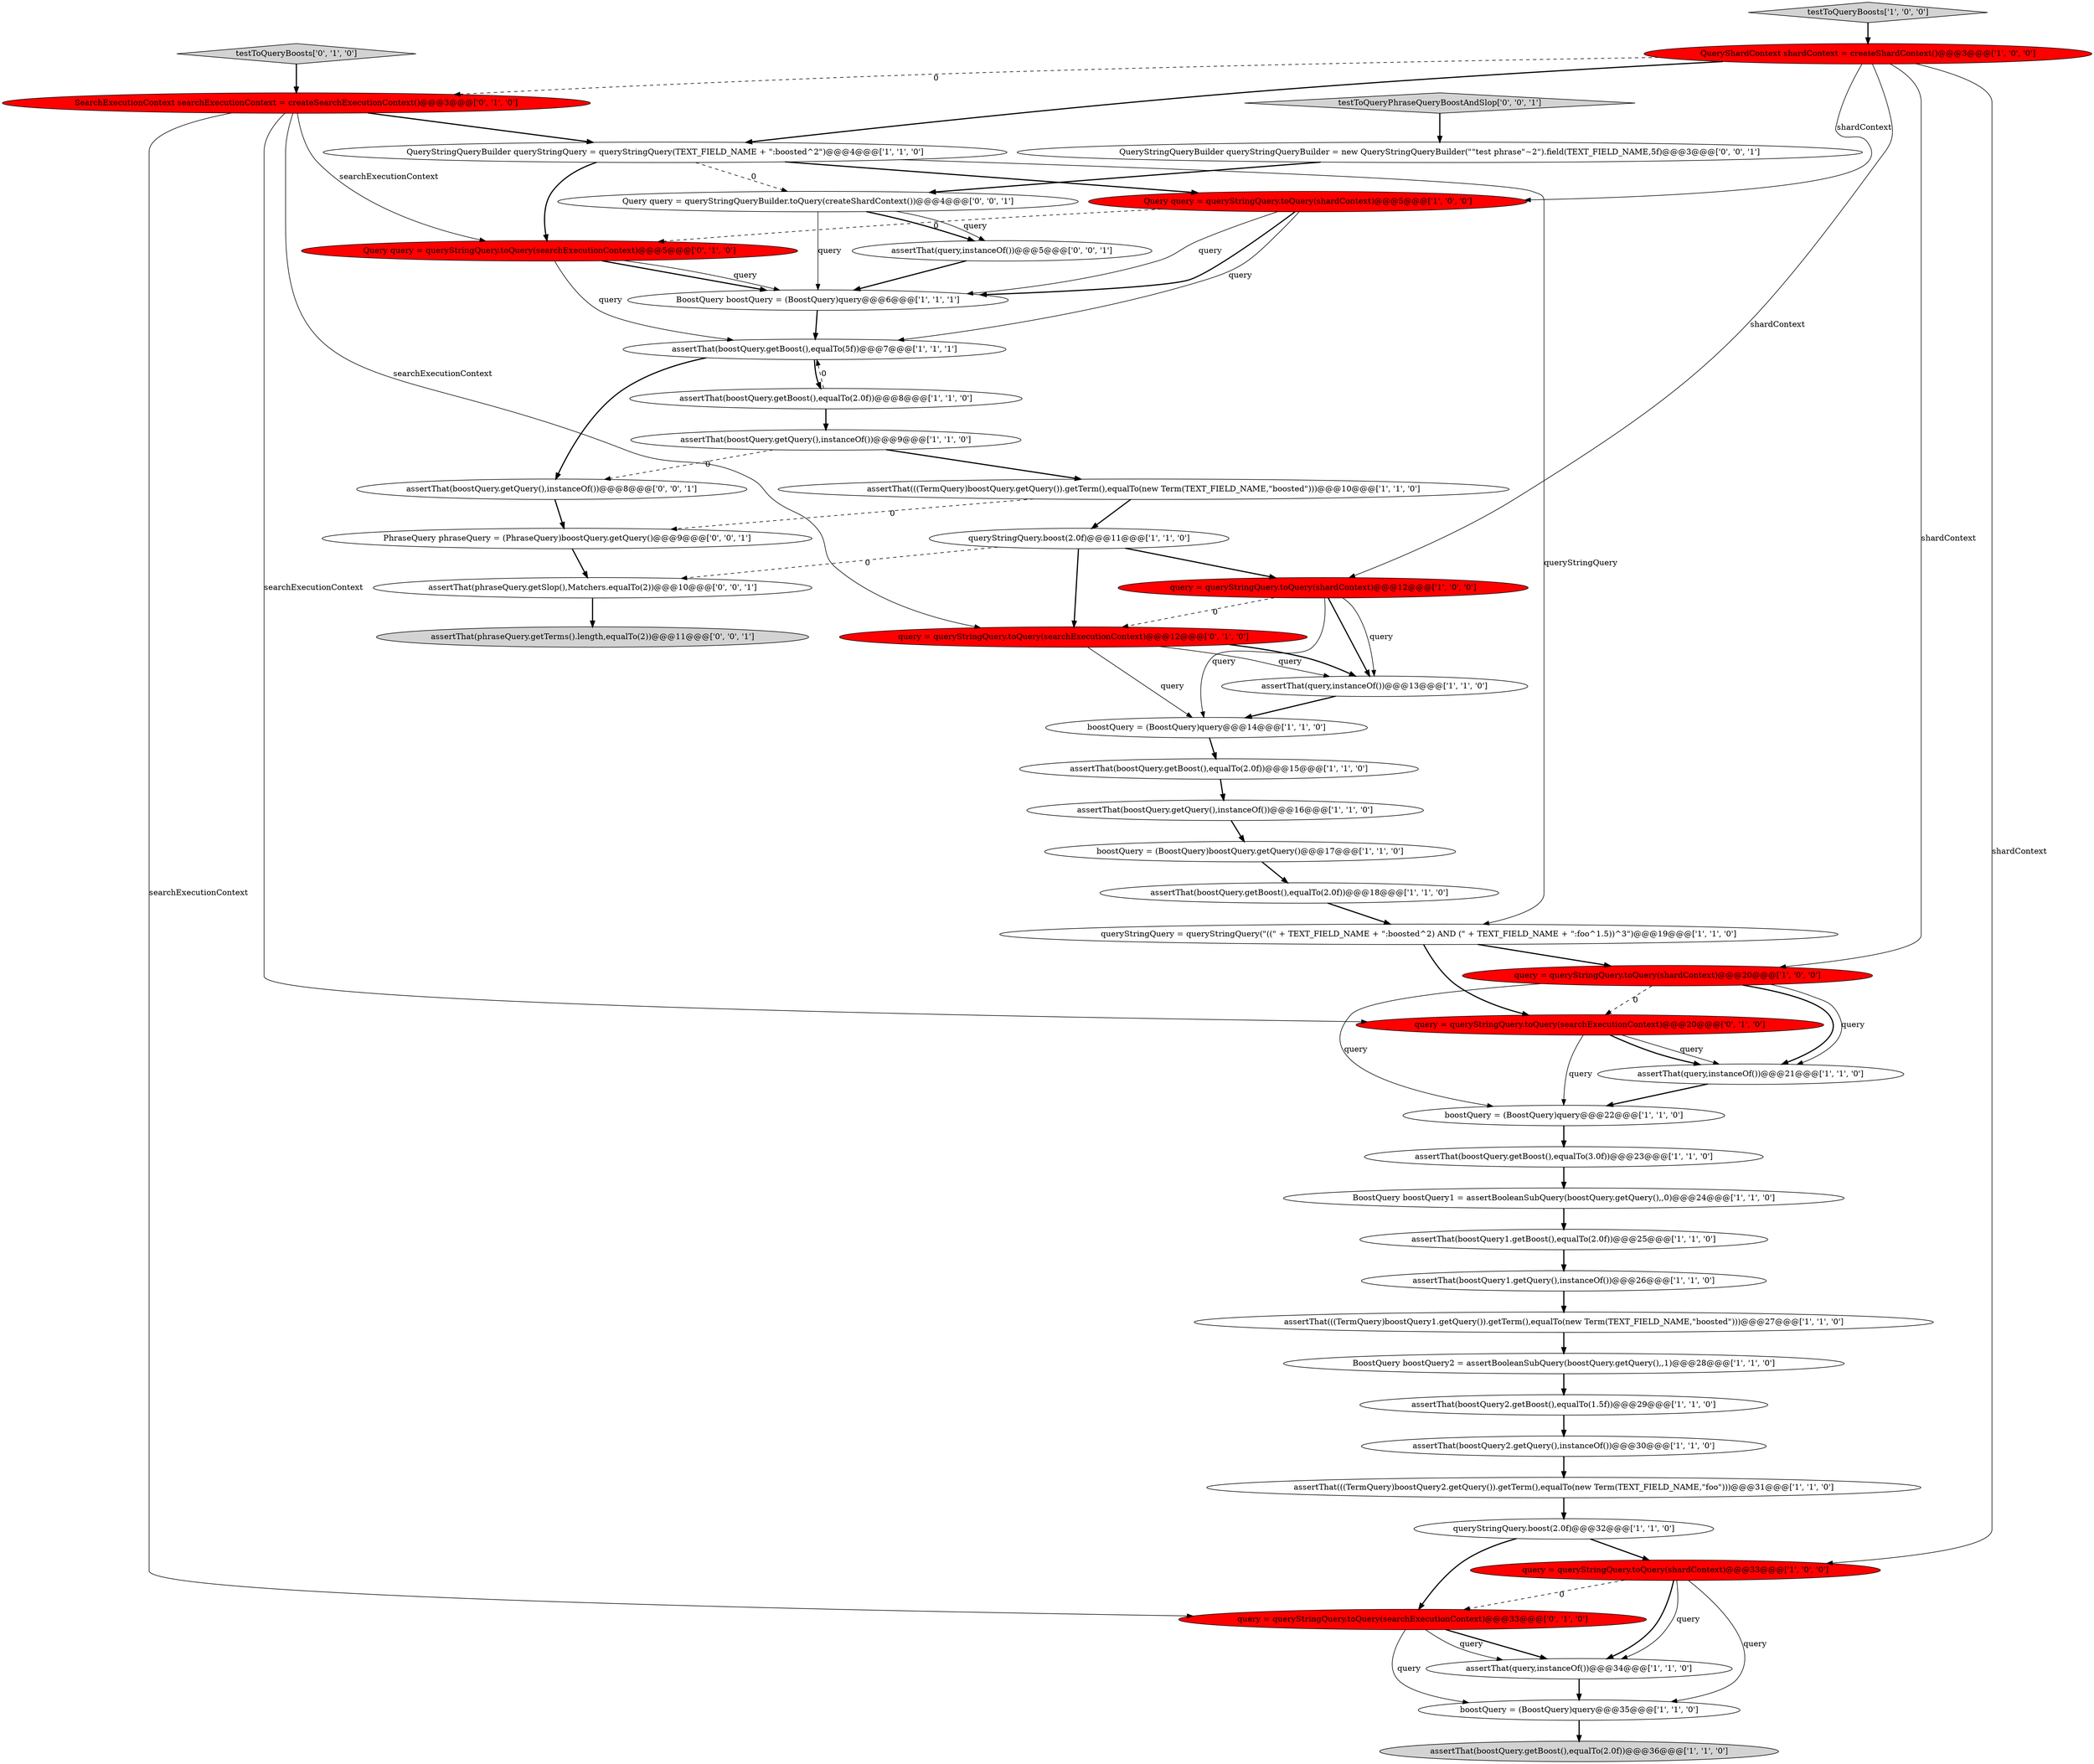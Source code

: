 digraph {
34 [style = filled, label = "assertThat(boostQuery.getQuery(),instanceOf())@@@9@@@['1', '1', '0']", fillcolor = white, shape = ellipse image = "AAA0AAABBB1BBB"];
36 [style = filled, label = "Query query = queryStringQuery.toQuery(searchExecutionContext)@@@5@@@['0', '1', '0']", fillcolor = red, shape = ellipse image = "AAA1AAABBB2BBB"];
8 [style = filled, label = "assertThat(query,instanceOf())@@@34@@@['1', '1', '0']", fillcolor = white, shape = ellipse image = "AAA0AAABBB1BBB"];
11 [style = filled, label = "assertThat(((TermQuery)boostQuery1.getQuery()).getTerm(),equalTo(new Term(TEXT_FIELD_NAME,\"boosted\")))@@@27@@@['1', '1', '0']", fillcolor = white, shape = ellipse image = "AAA0AAABBB1BBB"];
13 [style = filled, label = "assertThat(boostQuery1.getBoost(),equalTo(2.0f))@@@25@@@['1', '1', '0']", fillcolor = white, shape = ellipse image = "AAA0AAABBB1BBB"];
48 [style = filled, label = "assertThat(query,instanceOf())@@@5@@@['0', '0', '1']", fillcolor = white, shape = ellipse image = "AAA0AAABBB3BBB"];
1 [style = filled, label = "queryStringQuery = queryStringQuery(\"((\" + TEXT_FIELD_NAME + \":boosted^2) AND (\" + TEXT_FIELD_NAME + \":foo^1.5))^3\")@@@19@@@['1', '1', '0']", fillcolor = white, shape = ellipse image = "AAA0AAABBB1BBB"];
18 [style = filled, label = "queryStringQuery.boost(2.0f)@@@32@@@['1', '1', '0']", fillcolor = white, shape = ellipse image = "AAA0AAABBB1BBB"];
32 [style = filled, label = "assertThat(boostQuery.getBoost(),equalTo(2.0f))@@@18@@@['1', '1', '0']", fillcolor = white, shape = ellipse image = "AAA0AAABBB1BBB"];
19 [style = filled, label = "boostQuery = (BoostQuery)query@@@22@@@['1', '1', '0']", fillcolor = white, shape = ellipse image = "AAA0AAABBB1BBB"];
5 [style = filled, label = "assertThat(query,instanceOf())@@@21@@@['1', '1', '0']", fillcolor = white, shape = ellipse image = "AAA0AAABBB1BBB"];
23 [style = filled, label = "assertThat(boostQuery.getBoost(),equalTo(2.0f))@@@15@@@['1', '1', '0']", fillcolor = white, shape = ellipse image = "AAA0AAABBB1BBB"];
35 [style = filled, label = "query = queryStringQuery.toQuery(searchExecutionContext)@@@33@@@['0', '1', '0']", fillcolor = red, shape = ellipse image = "AAA1AAABBB2BBB"];
44 [style = filled, label = "assertThat(boostQuery.getQuery(),instanceOf())@@@8@@@['0', '0', '1']", fillcolor = white, shape = ellipse image = "AAA0AAABBB3BBB"];
31 [style = filled, label = "QueryShardContext shardContext = createShardContext()@@@3@@@['1', '0', '0']", fillcolor = red, shape = ellipse image = "AAA1AAABBB1BBB"];
21 [style = filled, label = "queryStringQuery.boost(2.0f)@@@11@@@['1', '1', '0']", fillcolor = white, shape = ellipse image = "AAA0AAABBB1BBB"];
43 [style = filled, label = "Query query = queryStringQueryBuilder.toQuery(createShardContext())@@@4@@@['0', '0', '1']", fillcolor = white, shape = ellipse image = "AAA0AAABBB3BBB"];
2 [style = filled, label = "testToQueryBoosts['1', '0', '0']", fillcolor = lightgray, shape = diamond image = "AAA0AAABBB1BBB"];
26 [style = filled, label = "QueryStringQueryBuilder queryStringQuery = queryStringQuery(TEXT_FIELD_NAME + \":boosted^2\")@@@4@@@['1', '1', '0']", fillcolor = white, shape = ellipse image = "AAA0AAABBB1BBB"];
45 [style = filled, label = "QueryStringQueryBuilder queryStringQueryBuilder = new QueryStringQueryBuilder(\"\"test phrase\"~2\").field(TEXT_FIELD_NAME,5f)@@@3@@@['0', '0', '1']", fillcolor = white, shape = ellipse image = "AAA0AAABBB3BBB"];
29 [style = filled, label = "BoostQuery boostQuery1 = assertBooleanSubQuery(boostQuery.getQuery(),,0)@@@24@@@['1', '1', '0']", fillcolor = white, shape = ellipse image = "AAA0AAABBB1BBB"];
16 [style = filled, label = "assertThat(boostQuery2.getBoost(),equalTo(1.5f))@@@29@@@['1', '1', '0']", fillcolor = white, shape = ellipse image = "AAA0AAABBB1BBB"];
33 [style = filled, label = "assertThat(boostQuery2.getQuery(),instanceOf())@@@30@@@['1', '1', '0']", fillcolor = white, shape = ellipse image = "AAA0AAABBB1BBB"];
17 [style = filled, label = "assertThat(query,instanceOf())@@@13@@@['1', '1', '0']", fillcolor = white, shape = ellipse image = "AAA0AAABBB1BBB"];
39 [style = filled, label = "SearchExecutionContext searchExecutionContext = createSearchExecutionContext()@@@3@@@['0', '1', '0']", fillcolor = red, shape = ellipse image = "AAA1AAABBB2BBB"];
46 [style = filled, label = "assertThat(phraseQuery.getSlop(),Matchers.equalTo(2))@@@10@@@['0', '0', '1']", fillcolor = white, shape = ellipse image = "AAA0AAABBB3BBB"];
47 [style = filled, label = "assertThat(phraseQuery.getTerms().length,equalTo(2))@@@11@@@['0', '0', '1']", fillcolor = lightgray, shape = ellipse image = "AAA0AAABBB3BBB"];
6 [style = filled, label = "assertThat(boostQuery.getBoost(),equalTo(2.0f))@@@36@@@['1', '1', '0']", fillcolor = lightgray, shape = ellipse image = "AAA0AAABBB1BBB"];
41 [style = filled, label = "testToQueryPhraseQueryBoostAndSlop['0', '0', '1']", fillcolor = lightgray, shape = diamond image = "AAA0AAABBB3BBB"];
20 [style = filled, label = "assertThat(((TermQuery)boostQuery.getQuery()).getTerm(),equalTo(new Term(TEXT_FIELD_NAME,\"boosted\")))@@@10@@@['1', '1', '0']", fillcolor = white, shape = ellipse image = "AAA0AAABBB1BBB"];
15 [style = filled, label = "assertThat(boostQuery.getBoost(),equalTo(3.0f))@@@23@@@['1', '1', '0']", fillcolor = white, shape = ellipse image = "AAA0AAABBB1BBB"];
9 [style = filled, label = "BoostQuery boostQuery2 = assertBooleanSubQuery(boostQuery.getQuery(),,1)@@@28@@@['1', '1', '0']", fillcolor = white, shape = ellipse image = "AAA0AAABBB1BBB"];
10 [style = filled, label = "boostQuery = (BoostQuery)query@@@35@@@['1', '1', '0']", fillcolor = white, shape = ellipse image = "AAA0AAABBB1BBB"];
27 [style = filled, label = "Query query = queryStringQuery.toQuery(shardContext)@@@5@@@['1', '0', '0']", fillcolor = red, shape = ellipse image = "AAA1AAABBB1BBB"];
12 [style = filled, label = "query = queryStringQuery.toQuery(shardContext)@@@12@@@['1', '0', '0']", fillcolor = red, shape = ellipse image = "AAA1AAABBB1BBB"];
30 [style = filled, label = "boostQuery = (BoostQuery)boostQuery.getQuery()@@@17@@@['1', '1', '0']", fillcolor = white, shape = ellipse image = "AAA0AAABBB1BBB"];
0 [style = filled, label = "query = queryStringQuery.toQuery(shardContext)@@@33@@@['1', '0', '0']", fillcolor = red, shape = ellipse image = "AAA1AAABBB1BBB"];
42 [style = filled, label = "PhraseQuery phraseQuery = (PhraseQuery)boostQuery.getQuery()@@@9@@@['0', '0', '1']", fillcolor = white, shape = ellipse image = "AAA0AAABBB3BBB"];
25 [style = filled, label = "assertThat(boostQuery.getQuery(),instanceOf())@@@16@@@['1', '1', '0']", fillcolor = white, shape = ellipse image = "AAA0AAABBB1BBB"];
14 [style = filled, label = "query = queryStringQuery.toQuery(shardContext)@@@20@@@['1', '0', '0']", fillcolor = red, shape = ellipse image = "AAA1AAABBB1BBB"];
3 [style = filled, label = "assertThat(((TermQuery)boostQuery2.getQuery()).getTerm(),equalTo(new Term(TEXT_FIELD_NAME,\"foo\")))@@@31@@@['1', '1', '0']", fillcolor = white, shape = ellipse image = "AAA0AAABBB1BBB"];
40 [style = filled, label = "query = queryStringQuery.toQuery(searchExecutionContext)@@@12@@@['0', '1', '0']", fillcolor = red, shape = ellipse image = "AAA1AAABBB2BBB"];
38 [style = filled, label = "query = queryStringQuery.toQuery(searchExecutionContext)@@@20@@@['0', '1', '0']", fillcolor = red, shape = ellipse image = "AAA1AAABBB2BBB"];
24 [style = filled, label = "assertThat(boostQuery.getBoost(),equalTo(2.0f))@@@8@@@['1', '1', '0']", fillcolor = white, shape = ellipse image = "AAA0AAABBB1BBB"];
4 [style = filled, label = "assertThat(boostQuery.getBoost(),equalTo(5f))@@@7@@@['1', '1', '1']", fillcolor = white, shape = ellipse image = "AAA0AAABBB1BBB"];
7 [style = filled, label = "boostQuery = (BoostQuery)query@@@14@@@['1', '1', '0']", fillcolor = white, shape = ellipse image = "AAA0AAABBB1BBB"];
22 [style = filled, label = "assertThat(boostQuery1.getQuery(),instanceOf())@@@26@@@['1', '1', '0']", fillcolor = white, shape = ellipse image = "AAA0AAABBB1BBB"];
28 [style = filled, label = "BoostQuery boostQuery = (BoostQuery)query@@@6@@@['1', '1', '1']", fillcolor = white, shape = ellipse image = "AAA0AAABBB1BBB"];
37 [style = filled, label = "testToQueryBoosts['0', '1', '0']", fillcolor = lightgray, shape = diamond image = "AAA0AAABBB2BBB"];
43->28 [style = solid, label="query"];
8->10 [style = bold, label=""];
34->20 [style = bold, label=""];
25->30 [style = bold, label=""];
27->28 [style = bold, label=""];
36->28 [style = bold, label=""];
27->28 [style = solid, label="query"];
24->34 [style = bold, label=""];
14->19 [style = solid, label="query"];
11->9 [style = bold, label=""];
4->44 [style = bold, label=""];
9->16 [style = bold, label=""];
26->43 [style = dashed, label="0"];
39->40 [style = solid, label="searchExecutionContext"];
3->18 [style = bold, label=""];
31->12 [style = solid, label="shardContext"];
45->43 [style = bold, label=""];
38->5 [style = solid, label="query"];
0->8 [style = bold, label=""];
35->8 [style = bold, label=""];
18->35 [style = bold, label=""];
41->45 [style = bold, label=""];
13->22 [style = bold, label=""];
19->15 [style = bold, label=""];
35->10 [style = solid, label="query"];
18->0 [style = bold, label=""];
1->38 [style = bold, label=""];
2->31 [style = bold, label=""];
12->17 [style = solid, label="query"];
23->25 [style = bold, label=""];
33->3 [style = bold, label=""];
42->46 [style = bold, label=""];
31->0 [style = solid, label="shardContext"];
31->39 [style = dashed, label="0"];
39->26 [style = bold, label=""];
26->1 [style = solid, label="queryStringQuery"];
26->27 [style = bold, label=""];
39->38 [style = solid, label="searchExecutionContext"];
16->33 [style = bold, label=""];
7->23 [style = bold, label=""];
40->17 [style = bold, label=""];
0->35 [style = dashed, label="0"];
48->28 [style = bold, label=""];
22->11 [style = bold, label=""];
15->29 [style = bold, label=""];
21->46 [style = dashed, label="0"];
38->5 [style = bold, label=""];
44->42 [style = bold, label=""];
27->4 [style = solid, label="query"];
4->24 [style = bold, label=""];
39->35 [style = solid, label="searchExecutionContext"];
12->7 [style = solid, label="query"];
12->17 [style = bold, label=""];
30->32 [style = bold, label=""];
27->36 [style = dashed, label="0"];
10->6 [style = bold, label=""];
34->44 [style = dashed, label="0"];
21->12 [style = bold, label=""];
5->19 [style = bold, label=""];
31->26 [style = bold, label=""];
43->48 [style = solid, label="query"];
20->42 [style = dashed, label="0"];
31->27 [style = solid, label="shardContext"];
0->8 [style = solid, label="query"];
32->1 [style = bold, label=""];
14->38 [style = dashed, label="0"];
24->4 [style = dashed, label="0"];
36->28 [style = solid, label="query"];
35->8 [style = solid, label="query"];
37->39 [style = bold, label=""];
14->5 [style = bold, label=""];
0->10 [style = solid, label="query"];
26->36 [style = bold, label=""];
40->17 [style = solid, label="query"];
43->48 [style = bold, label=""];
38->19 [style = solid, label="query"];
31->14 [style = solid, label="shardContext"];
40->7 [style = solid, label="query"];
46->47 [style = bold, label=""];
14->5 [style = solid, label="query"];
36->4 [style = solid, label="query"];
39->36 [style = solid, label="searchExecutionContext"];
20->21 [style = bold, label=""];
17->7 [style = bold, label=""];
12->40 [style = dashed, label="0"];
21->40 [style = bold, label=""];
1->14 [style = bold, label=""];
28->4 [style = bold, label=""];
29->13 [style = bold, label=""];
}
